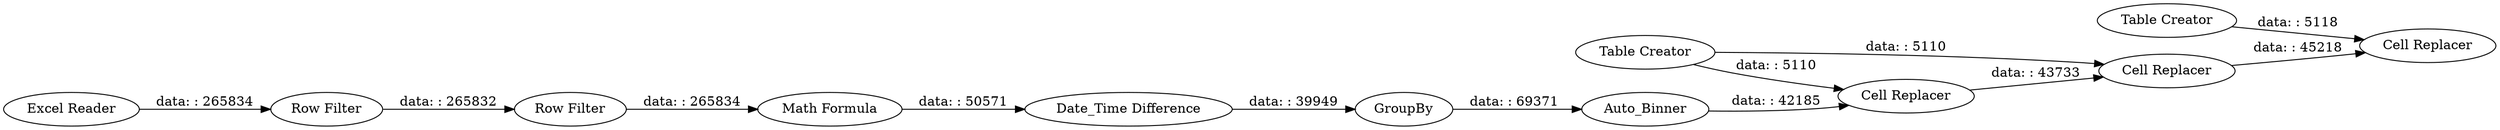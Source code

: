 digraph {
	"8668957166444403094_4" [label="Math Formula"]
	"8668957166444403094_6" [label=GroupBy]
	"8668957166444403094_11" [label="Table Creator"]
	"8668957166444403094_12" [label="Cell Replacer"]
	"8668957166444403094_10" [label="Cell Replacer"]
	"8668957166444403094_5" [label="Date_Time Difference"]
	"8668957166444403094_1" [label="Excel Reader"]
	"8668957166444403094_3" [label="Row Filter"]
	"8668957166444403094_7" [label=Auto_Binner]
	"8668957166444403094_9" [label="Table Creator"]
	"8668957166444403094_2" [label="Row Filter"]
	"8668957166444403094_8" [label="Cell Replacer"]
	"8668957166444403094_9" -> "8668957166444403094_10" [label="data: : 5110"]
	"8668957166444403094_2" -> "8668957166444403094_3" [label="data: : 265832"]
	"8668957166444403094_4" -> "8668957166444403094_5" [label="data: : 50571"]
	"8668957166444403094_8" -> "8668957166444403094_10" [label="data: : 43733"]
	"8668957166444403094_3" -> "8668957166444403094_4" [label="data: : 265834"]
	"8668957166444403094_11" -> "8668957166444403094_12" [label="data: : 5118"]
	"8668957166444403094_7" -> "8668957166444403094_8" [label="data: : 42185"]
	"8668957166444403094_1" -> "8668957166444403094_2" [label="data: : 265834"]
	"8668957166444403094_10" -> "8668957166444403094_12" [label="data: : 45218"]
	"8668957166444403094_6" -> "8668957166444403094_7" [label="data: : 69371"]
	"8668957166444403094_5" -> "8668957166444403094_6" [label="data: : 39949"]
	"8668957166444403094_9" -> "8668957166444403094_8" [label="data: : 5110"]
	rankdir=LR
}
